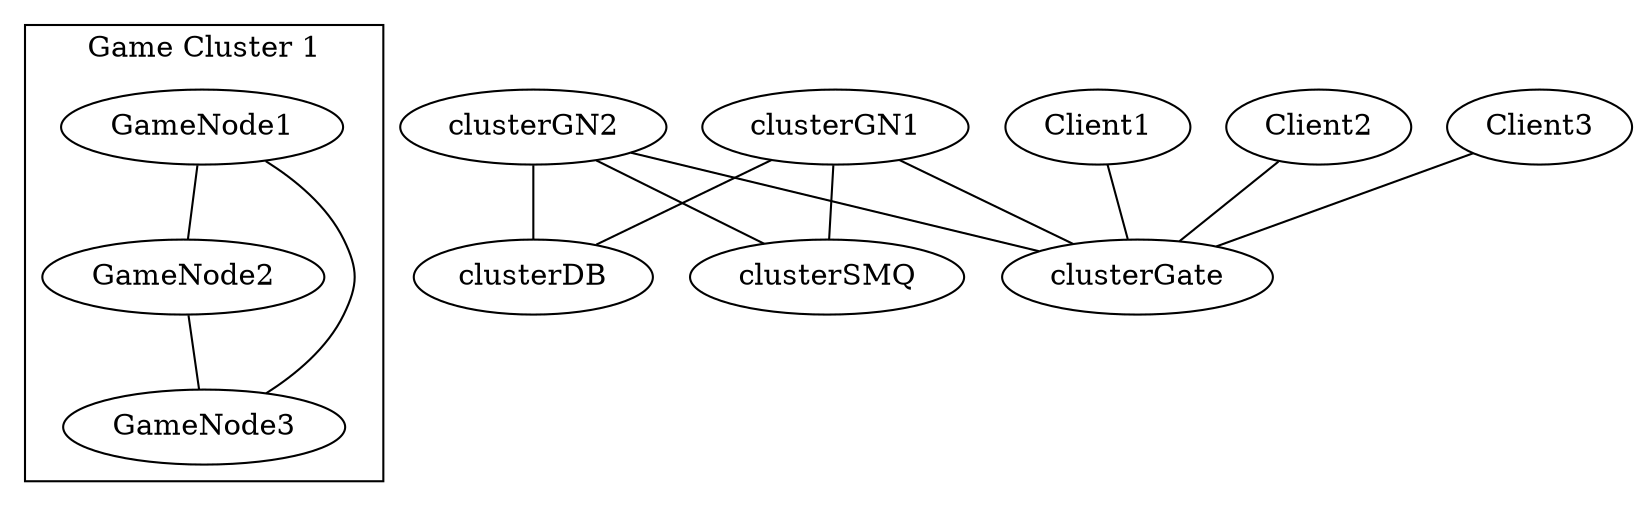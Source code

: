 graph G {
	//graph [label="The Architecture of golang distributed framework" fontsize=12];
	//node [colorscheme=rdbu11 fontsize=12];
	//edge [colorscheme=rdbu11 fontsize=12];

	// CT = Center
	// DC = DataCenter
	// GN = GameNode
	// G = Gate
	// MQ = RabbitMQ
	
	subgraph clusterDB {
		graph [label = "Database Cluster"]

		//Mongodb1 -- Mongodb2
	}

	subgraph clusterSMQ {
		graph [label = "Hub Cluster"]
		//SMQ1 -- SMQ2 -- SMQ3 -- SMQ1
	}

	subgraph clusterGate {
		graph [label = "Gate Cluster"]
		//GMQ1 -- GMQ2 -- GMQ3 -- GMQ1
	}

	subgraph clusterGN1 {
		graph [label="Game Cluster 1"]
		GameNode1 -- GameNode2 -- GameNode3 -- GameNode1
	}

	subgraph clusterGN2 {
		graph [label="Game Cluster 2"]
		//GN21 -- GN22
	}

	clusterGN1 -- clusterSMQ
	clusterGN2 -- clusterSMQ

	clusterGN1 -- clusterGate
	clusterGN2 -- clusterGate

	clusterGN1 -- clusterDB
	clusterGN2 -- clusterDB

	Client1 -- clusterGate
	Client2 -- clusterGate
	Client3 -- clusterGate
}

